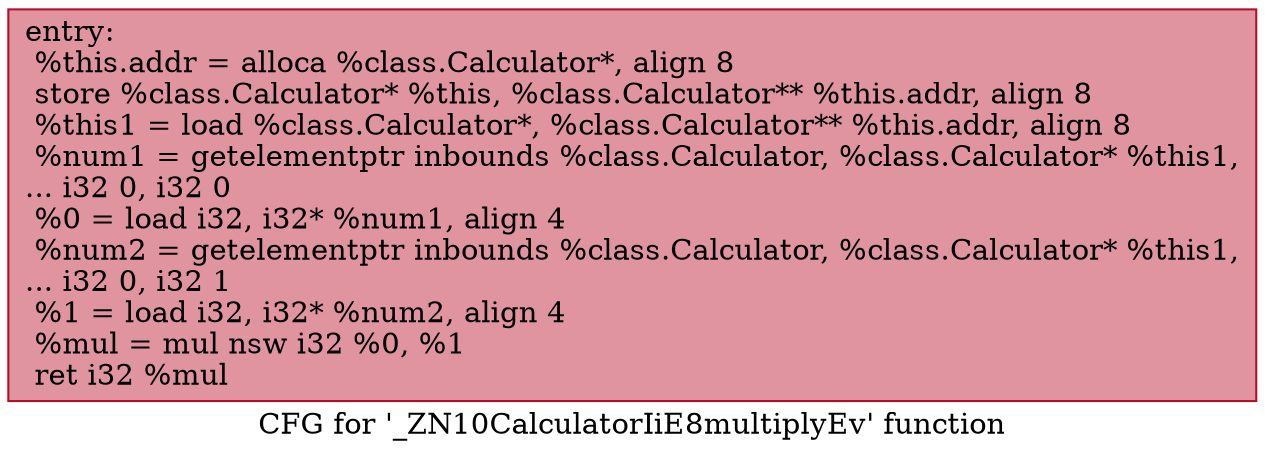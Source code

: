 digraph "CFG for '_ZN10CalculatorIiE8multiplyEv' function" {
	label="CFG for '_ZN10CalculatorIiE8multiplyEv' function";

	Node0x55d97c6d4660 [shape=record,color="#b70d28ff", style=filled, fillcolor="#b70d2870",label="{entry:\l  %this.addr = alloca %class.Calculator*, align 8\l  store %class.Calculator* %this, %class.Calculator** %this.addr, align 8\l  %this1 = load %class.Calculator*, %class.Calculator** %this.addr, align 8\l  %num1 = getelementptr inbounds %class.Calculator, %class.Calculator* %this1,\l... i32 0, i32 0\l  %0 = load i32, i32* %num1, align 4\l  %num2 = getelementptr inbounds %class.Calculator, %class.Calculator* %this1,\l... i32 0, i32 1\l  %1 = load i32, i32* %num2, align 4\l  %mul = mul nsw i32 %0, %1\l  ret i32 %mul\l}"];
}
